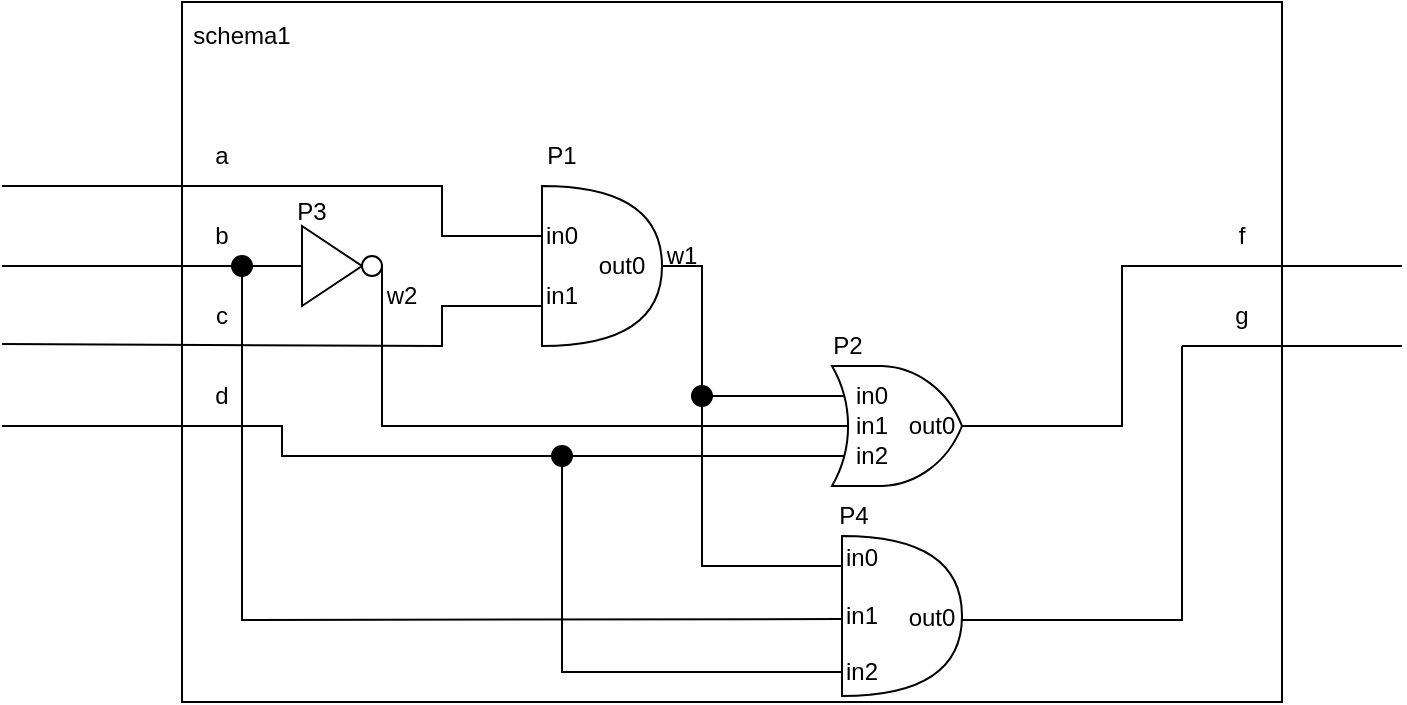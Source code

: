 <mxfile version="17.1.0" type="device"><diagram id="714LOVPTFMVZOr5Dav73" name="Page-1"><mxGraphModel dx="1730" dy="927" grid="1" gridSize="10" guides="1" tooltips="1" connect="1" arrows="1" fold="1" page="1" pageScale="1" pageWidth="850" pageHeight="1100" math="0" shadow="0"><root><mxCell id="0"/><mxCell id="1" parent="0"/><mxCell id="u8_a6zm_y4wCXuKAj2z3-53" value="" style="shape=or;whiteSpace=wrap;html=1;fillColor=default;" vertex="1" parent="1"><mxGeometry x="480" y="375" width="60" height="80" as="geometry"/></mxCell><mxCell id="u8_a6zm_y4wCXuKAj2z3-1" value="" style="rounded=0;whiteSpace=wrap;html=1;fillColor=none;" vertex="1" parent="1"><mxGeometry x="150" y="108" width="550" height="350" as="geometry"/></mxCell><mxCell id="u8_a6zm_y4wCXuKAj2z3-2" value="schema1" style="text;html=1;strokeColor=none;fillColor=none;align=center;verticalAlign=middle;whiteSpace=wrap;rounded=0;" vertex="1" parent="1"><mxGeometry x="150" y="110" width="60" height="30" as="geometry"/></mxCell><mxCell id="u8_a6zm_y4wCXuKAj2z3-4" value="b" style="text;html=1;strokeColor=none;fillColor=none;align=center;verticalAlign=middle;whiteSpace=wrap;rounded=0;" vertex="1" parent="1"><mxGeometry x="140" y="210" width="60" height="30" as="geometry"/></mxCell><mxCell id="u8_a6zm_y4wCXuKAj2z3-5" value="c" style="text;html=1;strokeColor=none;fillColor=none;align=center;verticalAlign=middle;whiteSpace=wrap;rounded=0;" vertex="1" parent="1"><mxGeometry x="140" y="250" width="60" height="30" as="geometry"/></mxCell><mxCell id="u8_a6zm_y4wCXuKAj2z3-7" value="d" style="text;html=1;strokeColor=none;fillColor=none;align=center;verticalAlign=middle;whiteSpace=wrap;rounded=0;" vertex="1" parent="1"><mxGeometry x="140" y="290" width="60" height="30" as="geometry"/></mxCell><mxCell id="u8_a6zm_y4wCXuKAj2z3-8" value="" style="endArrow=none;html=1;rounded=0;entryX=0.333;entryY=0.5;entryDx=0;entryDy=0;entryPerimeter=0;" edge="1" parent="1" target="u8_a6zm_y4wCXuKAj2z3-34"><mxGeometry width="50" height="50" relative="1" as="geometry"><mxPoint x="60" y="200" as="sourcePoint"/><mxPoint x="180" y="200" as="targetPoint"/><Array as="points"><mxPoint x="280" y="200"/><mxPoint x="280" y="225"/></Array></mxGeometry></mxCell><mxCell id="u8_a6zm_y4wCXuKAj2z3-9" value="" style="endArrow=none;html=1;rounded=0;entryX=1;entryY=1;entryDx=0;entryDy=0;" edge="1" parent="1" target="u8_a6zm_y4wCXuKAj2z3-4"><mxGeometry width="50" height="50" relative="1" as="geometry"><mxPoint x="60" y="240" as="sourcePoint"/><mxPoint x="180" y="240" as="targetPoint"/></mxGeometry></mxCell><mxCell id="u8_a6zm_y4wCXuKAj2z3-10" value="" style="endArrow=none;html=1;rounded=0;entryX=0.333;entryY=0.667;entryDx=0;entryDy=0;entryPerimeter=0;" edge="1" parent="1" target="u8_a6zm_y4wCXuKAj2z3-35"><mxGeometry width="50" height="50" relative="1" as="geometry"><mxPoint x="60" y="279" as="sourcePoint"/><mxPoint x="180" y="279" as="targetPoint"/><Array as="points"><mxPoint x="280" y="280"/><mxPoint x="280" y="260"/></Array></mxGeometry></mxCell><mxCell id="u8_a6zm_y4wCXuKAj2z3-11" value="" style="endArrow=none;html=1;rounded=0;entryX=0;entryY=0.75;entryDx=0;entryDy=0;entryPerimeter=0;" edge="1" parent="1" target="u8_a6zm_y4wCXuKAj2z3-44"><mxGeometry width="50" height="50" relative="1" as="geometry"><mxPoint x="60" y="320" as="sourcePoint"/><mxPoint x="180" y="320" as="targetPoint"/><Array as="points"><mxPoint x="200" y="320"/><mxPoint x="200" y="335"/></Array></mxGeometry></mxCell><mxCell id="u8_a6zm_y4wCXuKAj2z3-22" value="" style="endArrow=none;html=1;rounded=0;" edge="1" parent="1"><mxGeometry width="50" height="50" relative="1" as="geometry"><mxPoint x="650" y="280" as="sourcePoint"/><mxPoint x="760" y="280" as="targetPoint"/></mxGeometry></mxCell><mxCell id="u8_a6zm_y4wCXuKAj2z3-23" value="" style="endArrow=none;html=1;rounded=0;exitX=1;exitY=0.5;exitDx=0;exitDy=0;exitPerimeter=0;" edge="1" parent="1" source="u8_a6zm_y4wCXuKAj2z3-44"><mxGeometry width="50" height="50" relative="1" as="geometry"><mxPoint x="650" y="240" as="sourcePoint"/><mxPoint x="760" y="240" as="targetPoint"/><Array as="points"><mxPoint x="620" y="320"/><mxPoint x="620" y="240"/></Array></mxGeometry></mxCell><mxCell id="u8_a6zm_y4wCXuKAj2z3-25" value="f" style="text;html=1;strokeColor=none;fillColor=none;align=center;verticalAlign=middle;whiteSpace=wrap;rounded=0;" vertex="1" parent="1"><mxGeometry x="650" y="210" width="60" height="30" as="geometry"/></mxCell><mxCell id="u8_a6zm_y4wCXuKAj2z3-26" value="g" style="text;html=1;strokeColor=none;fillColor=none;align=center;verticalAlign=middle;whiteSpace=wrap;rounded=0;" vertex="1" parent="1"><mxGeometry x="655" y="250" width="50" height="30" as="geometry"/></mxCell><mxCell id="u8_a6zm_y4wCXuKAj2z3-27" value="a" style="text;html=1;strokeColor=none;fillColor=none;align=center;verticalAlign=middle;whiteSpace=wrap;rounded=0;" vertex="1" parent="1"><mxGeometry x="140" y="170" width="60" height="30" as="geometry"/></mxCell><mxCell id="u8_a6zm_y4wCXuKAj2z3-32" value="P1" style="text;html=1;strokeColor=none;fillColor=none;align=center;verticalAlign=middle;whiteSpace=wrap;rounded=0;" vertex="1" parent="1"><mxGeometry x="310" y="170" width="60" height="30" as="geometry"/></mxCell><mxCell id="u8_a6zm_y4wCXuKAj2z3-33" value="" style="shape=or;whiteSpace=wrap;html=1;fillColor=none;" vertex="1" parent="1"><mxGeometry x="330" y="200" width="60" height="80" as="geometry"/></mxCell><mxCell id="u8_a6zm_y4wCXuKAj2z3-34" value="&lt;div&gt;in0&lt;/div&gt;" style="text;html=1;strokeColor=none;fillColor=none;align=center;verticalAlign=middle;whiteSpace=wrap;rounded=0;" vertex="1" parent="1"><mxGeometry x="310" y="210" width="60" height="30" as="geometry"/></mxCell><mxCell id="u8_a6zm_y4wCXuKAj2z3-35" value="&lt;div&gt;in1&lt;/div&gt;" style="text;html=1;strokeColor=none;fillColor=none;align=center;verticalAlign=middle;whiteSpace=wrap;rounded=0;" vertex="1" parent="1"><mxGeometry x="310" y="240" width="60" height="30" as="geometry"/></mxCell><mxCell id="u8_a6zm_y4wCXuKAj2z3-36" value="&lt;div&gt;out0&lt;/div&gt;" style="text;html=1;strokeColor=none;fillColor=none;align=center;verticalAlign=middle;whiteSpace=wrap;rounded=0;" vertex="1" parent="1"><mxGeometry x="340" y="225" width="60" height="30" as="geometry"/></mxCell><mxCell id="u8_a6zm_y4wCXuKAj2z3-38" style="edgeStyle=orthogonalEdgeStyle;rounded=0;orthogonalLoop=1;jettySize=auto;html=1;exitX=0;exitY=0.5;exitDx=0;exitDy=0;entryX=1;entryY=1;entryDx=0;entryDy=0;" edge="1" parent="1" source="u8_a6zm_y4wCXuKAj2z3-37" target="u8_a6zm_y4wCXuKAj2z3-4"><mxGeometry relative="1" as="geometry"/></mxCell><mxCell id="u8_a6zm_y4wCXuKAj2z3-37" value="" style="verticalLabelPosition=bottom;shadow=0;dashed=0;align=center;html=1;verticalAlign=top;shape=mxgraph.electrical.logic_gates.buffer2;fillColor=none;" vertex="1" parent="1"><mxGeometry x="200" y="220" width="50" height="40" as="geometry"/></mxCell><mxCell id="u8_a6zm_y4wCXuKAj2z3-39" value="&lt;div&gt;P3&lt;/div&gt;" style="text;html=1;strokeColor=none;fillColor=none;align=center;verticalAlign=middle;whiteSpace=wrap;rounded=0;" vertex="1" parent="1"><mxGeometry x="200" y="200" width="30" height="25" as="geometry"/></mxCell><mxCell id="u8_a6zm_y4wCXuKAj2z3-41" value="" style="ellipse;whiteSpace=wrap;html=1;aspect=fixed;fillColor=default;" vertex="1" parent="1"><mxGeometry x="240" y="235" width="10" height="10" as="geometry"/></mxCell><mxCell id="u8_a6zm_y4wCXuKAj2z3-44" value="" style="verticalLabelPosition=bottom;shadow=0;dashed=0;align=center;html=1;verticalAlign=top;shape=mxgraph.electrical.logic_gates.logic_gate;operation=or;fillColor=default;" vertex="1" parent="1"><mxGeometry x="460" y="290" width="100" height="60" as="geometry"/></mxCell><mxCell id="u8_a6zm_y4wCXuKAj2z3-45" value="&lt;div&gt;P2&lt;/div&gt;" style="text;html=1;strokeColor=none;fillColor=none;align=center;verticalAlign=middle;whiteSpace=wrap;rounded=0;" vertex="1" parent="1"><mxGeometry x="453" y="265" width="60" height="30" as="geometry"/></mxCell><mxCell id="u8_a6zm_y4wCXuKAj2z3-46" value="&lt;div&gt;in0&lt;/div&gt;" style="text;html=1;strokeColor=none;fillColor=none;align=center;verticalAlign=middle;whiteSpace=wrap;rounded=0;" vertex="1" parent="1"><mxGeometry x="465" y="290" width="60" height="30" as="geometry"/></mxCell><mxCell id="u8_a6zm_y4wCXuKAj2z3-47" value="&lt;div&gt;in1&lt;/div&gt;" style="text;html=1;strokeColor=none;fillColor=none;align=center;verticalAlign=middle;whiteSpace=wrap;rounded=0;" vertex="1" parent="1"><mxGeometry x="465" y="305" width="60" height="30" as="geometry"/></mxCell><mxCell id="u8_a6zm_y4wCXuKAj2z3-48" value="&lt;div&gt;out0&lt;/div&gt;" style="text;html=1;strokeColor=none;fillColor=none;align=center;verticalAlign=middle;whiteSpace=wrap;rounded=0;" vertex="1" parent="1"><mxGeometry x="495" y="305" width="60" height="30" as="geometry"/></mxCell><mxCell id="u8_a6zm_y4wCXuKAj2z3-49" value="&lt;div&gt;in2&lt;/div&gt;" style="text;html=1;strokeColor=none;fillColor=none;align=center;verticalAlign=middle;whiteSpace=wrap;rounded=0;" vertex="1" parent="1"><mxGeometry x="465" y="320" width="60" height="30" as="geometry"/></mxCell><mxCell id="u8_a6zm_y4wCXuKAj2z3-50" value="" style="endArrow=none;html=1;rounded=0;entryX=0;entryY=0.25;entryDx=0;entryDy=0;entryPerimeter=0;exitX=1;exitY=0.5;exitDx=0;exitDy=0;" edge="1" parent="1" target="u8_a6zm_y4wCXuKAj2z3-44"><mxGeometry width="50" height="50" relative="1" as="geometry"><mxPoint x="390" y="240" as="sourcePoint"/><mxPoint x="450" y="305" as="targetPoint"/><Array as="points"><mxPoint x="410" y="240"/><mxPoint x="410" y="305"/></Array></mxGeometry></mxCell><mxCell id="u8_a6zm_y4wCXuKAj2z3-51" value="w1" style="text;html=1;strokeColor=none;fillColor=none;align=center;verticalAlign=middle;whiteSpace=wrap;rounded=0;" vertex="1" parent="1"><mxGeometry x="370" y="220" width="60" height="30" as="geometry"/></mxCell><mxCell id="u8_a6zm_y4wCXuKAj2z3-52" value="" style="endArrow=none;html=1;rounded=0;exitX=1;exitY=0.5;exitDx=0;exitDy=0;entryX=0.25;entryY=0;entryDx=0;entryDy=0;" edge="1" parent="1" source="u8_a6zm_y4wCXuKAj2z3-41"><mxGeometry width="50" height="50" relative="1" as="geometry"><mxPoint x="253.0" y="240" as="sourcePoint"/><mxPoint x="483" y="320" as="targetPoint"/><Array as="points"><mxPoint x="250" y="320"/></Array></mxGeometry></mxCell><mxCell id="u8_a6zm_y4wCXuKAj2z3-55" value="&lt;div&gt;in1&lt;/div&gt;" style="text;html=1;strokeColor=none;fillColor=none;align=center;verticalAlign=middle;whiteSpace=wrap;rounded=0;" vertex="1" parent="1"><mxGeometry x="475" y="407.5" width="30" height="15" as="geometry"/></mxCell><mxCell id="u8_a6zm_y4wCXuKAj2z3-54" value="" style="endArrow=none;html=1;rounded=0;" edge="1" parent="1"><mxGeometry width="50" height="50" relative="1" as="geometry"><mxPoint x="410" y="305" as="sourcePoint"/><mxPoint x="480" y="390" as="targetPoint"/><Array as="points"><mxPoint x="410" y="390"/></Array></mxGeometry></mxCell><mxCell id="u8_a6zm_y4wCXuKAj2z3-56" value="&lt;div&gt;in0&lt;/div&gt;" style="text;html=1;strokeColor=none;fillColor=none;align=center;verticalAlign=middle;whiteSpace=wrap;rounded=0;" vertex="1" parent="1"><mxGeometry x="460" y="371" width="60" height="30" as="geometry"/></mxCell><mxCell id="u8_a6zm_y4wCXuKAj2z3-58" value="&lt;div&gt;in2&lt;/div&gt;" style="text;html=1;strokeColor=none;fillColor=none;align=center;verticalAlign=middle;whiteSpace=wrap;rounded=0;" vertex="1" parent="1"><mxGeometry x="460" y="428" width="60" height="30" as="geometry"/></mxCell><mxCell id="u8_a6zm_y4wCXuKAj2z3-59" value="&lt;div&gt;P4&lt;/div&gt;" style="text;html=1;strokeColor=none;fillColor=none;align=center;verticalAlign=middle;whiteSpace=wrap;rounded=0;" vertex="1" parent="1"><mxGeometry x="456" y="350" width="60" height="30" as="geometry"/></mxCell><mxCell id="u8_a6zm_y4wCXuKAj2z3-60" value="&lt;div&gt;out0&lt;/div&gt;" style="text;html=1;strokeColor=none;fillColor=none;align=center;verticalAlign=middle;whiteSpace=wrap;rounded=0;" vertex="1" parent="1"><mxGeometry x="495" y="401" width="60" height="30" as="geometry"/></mxCell><mxCell id="u8_a6zm_y4wCXuKAj2z3-61" value="" style="ellipse;whiteSpace=wrap;html=1;aspect=fixed;fillColor=#000000;" vertex="1" parent="1"><mxGeometry x="405" y="300" width="10" height="10" as="geometry"/></mxCell><mxCell id="u8_a6zm_y4wCXuKAj2z3-63" value="" style="endArrow=none;html=1;rounded=0;" edge="1" parent="1"><mxGeometry width="50" height="50" relative="1" as="geometry"><mxPoint x="180" y="240" as="sourcePoint"/><mxPoint x="479.714" y="416.5" as="targetPoint"/><Array as="points"><mxPoint x="180" y="417"/></Array></mxGeometry></mxCell><mxCell id="u8_a6zm_y4wCXuKAj2z3-65" value="" style="ellipse;whiteSpace=wrap;html=1;aspect=fixed;fillColor=#000000;" vertex="1" parent="1"><mxGeometry x="175" y="235" width="10" height="10" as="geometry"/></mxCell><mxCell id="u8_a6zm_y4wCXuKAj2z3-66" value="" style="endArrow=none;html=1;rounded=0;exitX=0;exitY=0.5;exitDx=0;exitDy=0;" edge="1" parent="1"><mxGeometry width="50" height="50" relative="1" as="geometry"><mxPoint x="480" y="443" as="sourcePoint"/><mxPoint x="340" y="340" as="targetPoint"/><Array as="points"><mxPoint x="340" y="443"/></Array></mxGeometry></mxCell><mxCell id="u8_a6zm_y4wCXuKAj2z3-70" value="" style="ellipse;whiteSpace=wrap;html=1;aspect=fixed;fillColor=#000000;" vertex="1" parent="1"><mxGeometry x="335" y="330" width="10" height="10" as="geometry"/></mxCell><mxCell id="u8_a6zm_y4wCXuKAj2z3-71" value="w2" style="text;html=1;strokeColor=none;fillColor=none;align=center;verticalAlign=middle;whiteSpace=wrap;rounded=0;" vertex="1" parent="1"><mxGeometry x="230" y="240" width="60" height="30" as="geometry"/></mxCell><mxCell id="u8_a6zm_y4wCXuKAj2z3-73" value="" style="endArrow=none;html=1;rounded=0;" edge="1" parent="1"><mxGeometry width="50" height="50" relative="1" as="geometry"><mxPoint x="540" y="417.04" as="sourcePoint"/><mxPoint x="650" y="280" as="targetPoint"/><Array as="points"><mxPoint x="650" y="417"/></Array></mxGeometry></mxCell></root></mxGraphModel></diagram></mxfile>